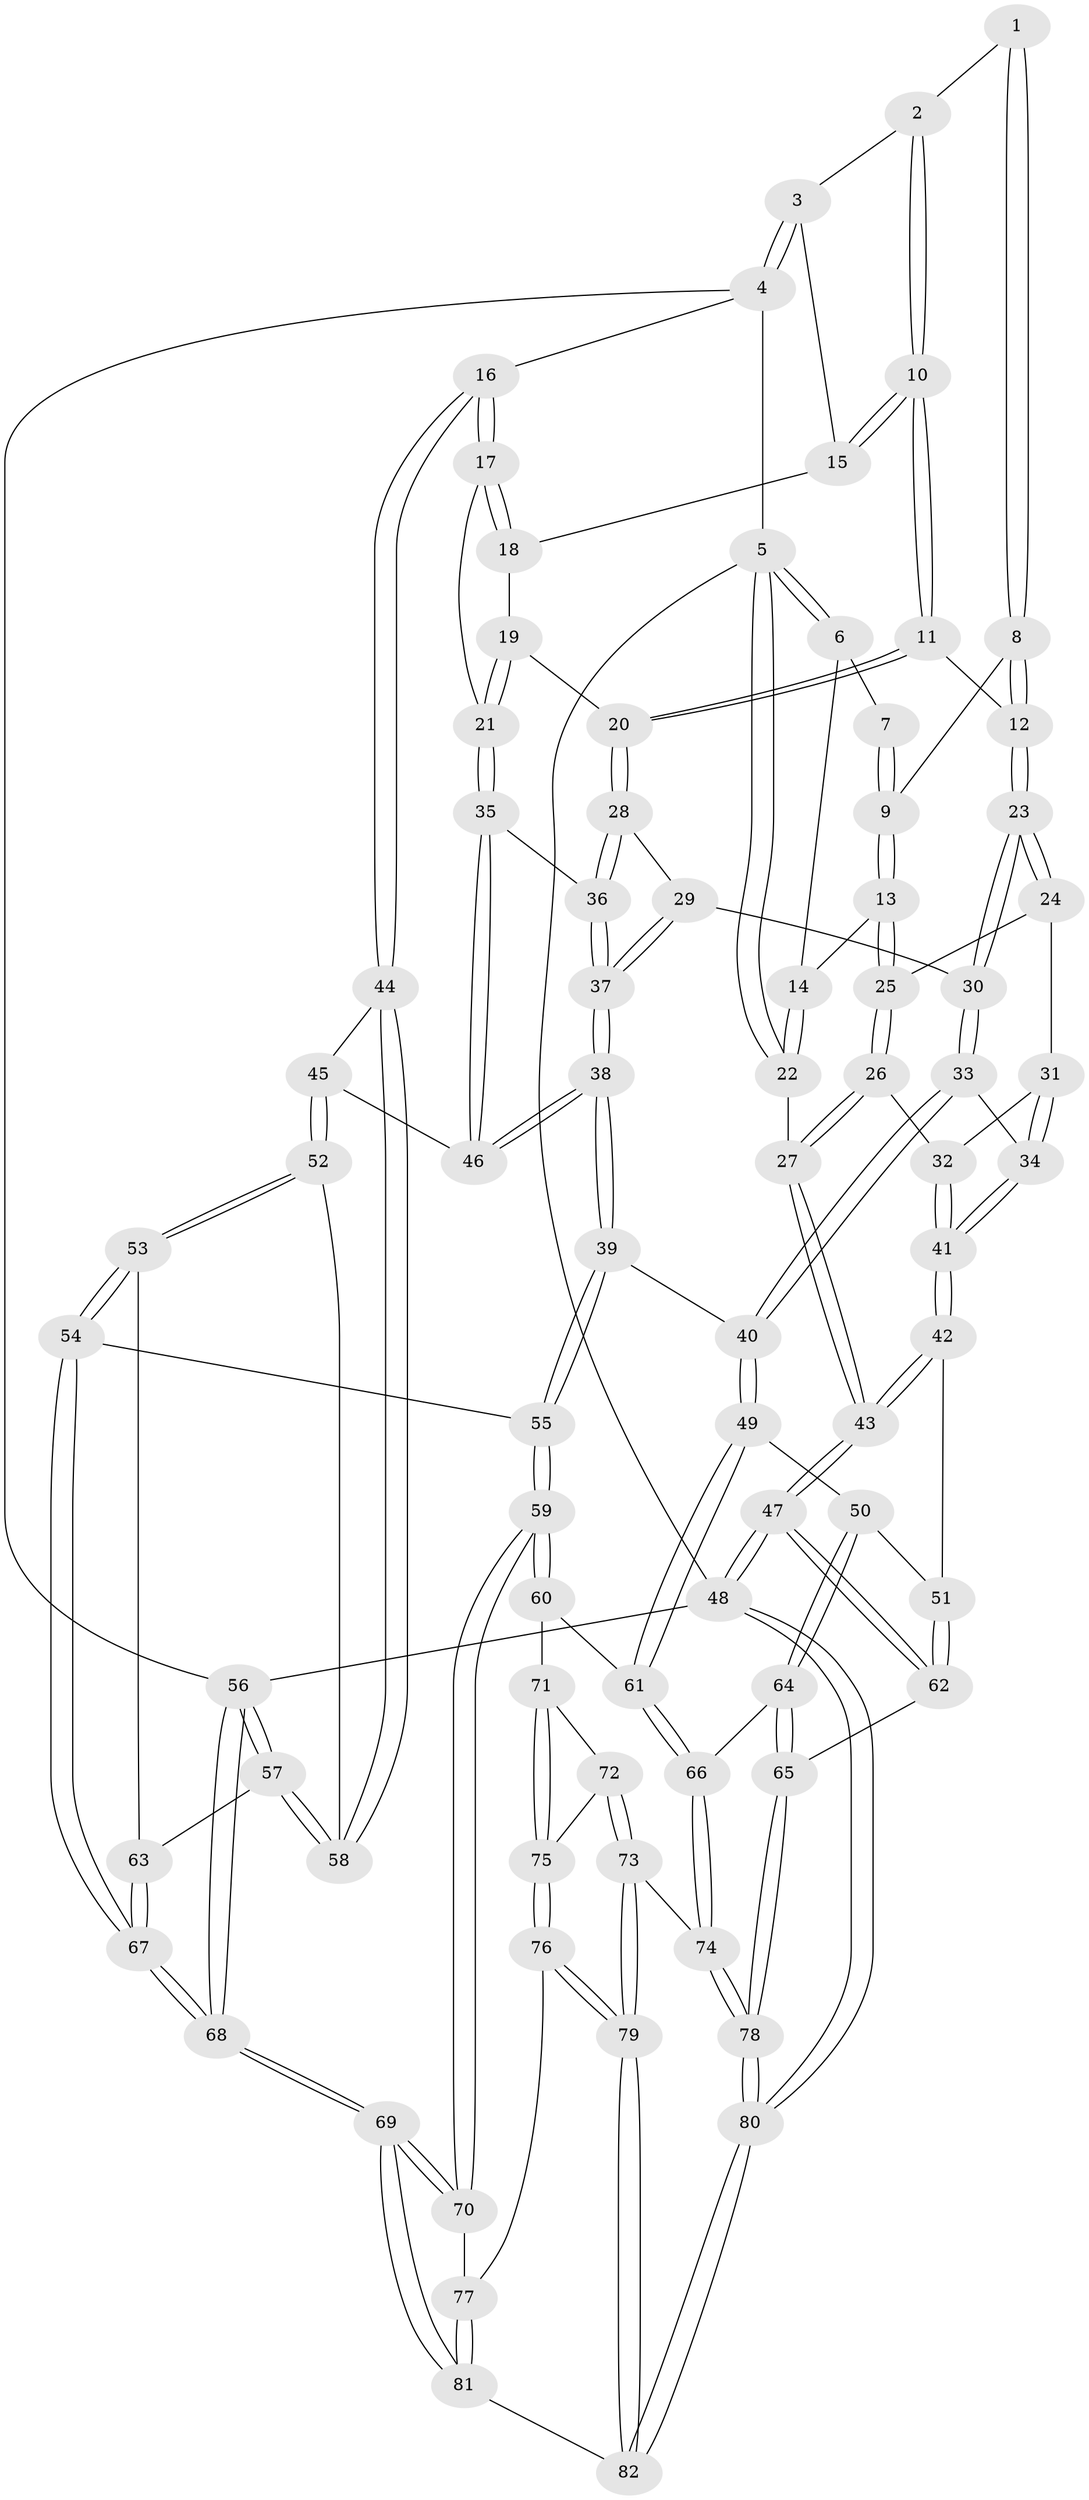 // Generated by graph-tools (version 1.1) at 2025/11/02/27/25 16:11:52]
// undirected, 82 vertices, 202 edges
graph export_dot {
graph [start="1"]
  node [color=gray90,style=filled];
  1 [pos="+0.5794163842814839+0"];
  2 [pos="+0.750976724206008+0"];
  3 [pos="+0.7789396846775387+0"];
  4 [pos="+1+0"];
  5 [pos="+0+0"];
  6 [pos="+0.18432887797726008+0"];
  7 [pos="+0.2174748313900079+0"];
  8 [pos="+0.4832604777482302+0.18684241934518062"];
  9 [pos="+0.4479201663253916+0.17913629728872954"];
  10 [pos="+0.6028138128574124+0.2236277399962558"];
  11 [pos="+0.594093707775245+0.23531067255603955"];
  12 [pos="+0.48948573340115725+0.19418229679449894"];
  13 [pos="+0.24640412084590887+0.2055085940244546"];
  14 [pos="+0.2409467066901067+0.1905839332524974"];
  15 [pos="+0.7495422282842362+0.10124746402626711"];
  16 [pos="+1+0.18467045713107239"];
  17 [pos="+1+0.24053727936471272"];
  18 [pos="+0.7614795447837938+0.12171284336028833"];
  19 [pos="+0.7786459007014941+0.24083289123519058"];
  20 [pos="+0.6392333981544959+0.2888976961660325"];
  21 [pos="+1+0.27166652824087895"];
  22 [pos="+0+0"];
  23 [pos="+0.4158256180303106+0.37922296322007515"];
  24 [pos="+0.27604118698886926+0.3396323753203584"];
  25 [pos="+0.22132826643001613+0.25480209098938983"];
  26 [pos="+0.09538536924075727+0.3111640099801783"];
  27 [pos="+0+0.3080500618157721"];
  28 [pos="+0.6476064290576663+0.35470062038343764"];
  29 [pos="+0.43588322385668277+0.40153301179900325"];
  30 [pos="+0.41780963062540877+0.38534936074971793"];
  31 [pos="+0.27453806029980865+0.3518445044134069"];
  32 [pos="+0.16629269751790882+0.458261297811987"];
  33 [pos="+0.28031790135804996+0.550091562291225"];
  34 [pos="+0.2791649226695925+0.5498254605806879"];
  35 [pos="+0.798635646378008+0.48597564549883493"];
  36 [pos="+0.6482342517818961+0.35665997165419044"];
  37 [pos="+0.5157041456453055+0.5370002991882008"];
  38 [pos="+0.5116966572432644+0.5921176017360177"];
  39 [pos="+0.49417918758337154+0.6220021495044356"];
  40 [pos="+0.42753635381691+0.6442201996365147"];
  41 [pos="+0.1949726119302931+0.5632625721162695"];
  42 [pos="+0.12735356956491065+0.6113104161365012"];
  43 [pos="+0+0.5582516347079985"];
  44 [pos="+1+0.4896583104335528"];
  45 [pos="+0.8080367622446673+0.5573493176405667"];
  46 [pos="+0.7976276484279522+0.5337006452520262"];
  47 [pos="+0+0.8402853539296451"];
  48 [pos="+0+1"];
  49 [pos="+0.41326773883786344+0.678017602211454"];
  50 [pos="+0.23987371603880017+0.7693358932016734"];
  51 [pos="+0.15152255578092394+0.7030627235749736"];
  52 [pos="+0.8185504601793013+0.6007383740218297"];
  53 [pos="+0.8135122100917976+0.6941923378848821"];
  54 [pos="+0.6785298929576287+0.7625050607970781"];
  55 [pos="+0.6446768947204242+0.7703875687539292"];
  56 [pos="+1+1"];
  57 [pos="+1+0.7115295171604158"];
  58 [pos="+1+0.6073978649694726"];
  59 [pos="+0.6131870580245621+0.8436043070875293"];
  60 [pos="+0.43449458513114814+0.8361729019534069"];
  61 [pos="+0.41313864596858696+0.8119031715297664"];
  62 [pos="+0.08828806112816462+0.8207232761902055"];
  63 [pos="+0.8742758184078566+0.7521032374595451"];
  64 [pos="+0.2564627002097074+0.8695351521805673"];
  65 [pos="+0.15802001747201908+0.9235102565112316"];
  66 [pos="+0.2898029101511845+0.8815709747649694"];
  67 [pos="+0.9066986647305727+1"];
  68 [pos="+0.9539420236906777+1"];
  69 [pos="+0.8620490435729892+1"];
  70 [pos="+0.6132356701238906+0.8775609712533624"];
  71 [pos="+0.43668358468215146+0.8523737353989187"];
  72 [pos="+0.3895012293488679+0.9375627588144193"];
  73 [pos="+0.343254090133827+0.97154234188545"];
  74 [pos="+0.3222099046780174+0.942478661952306"];
  75 [pos="+0.48315809795795844+0.9457635771512717"];
  76 [pos="+0.4925937331102224+0.9568784020818831"];
  77 [pos="+0.4957238284030321+0.959423882104693"];
  78 [pos="+0.10661347873557851+1"];
  79 [pos="+0.34521567445076373+0.9813668914618074"];
  80 [pos="+0+1"];
  81 [pos="+0.5020387357240879+1"];
  82 [pos="+0.3540995098878731+1"];
  1 -- 2;
  1 -- 8;
  1 -- 8;
  2 -- 3;
  2 -- 10;
  2 -- 10;
  3 -- 4;
  3 -- 4;
  3 -- 15;
  4 -- 5;
  4 -- 16;
  4 -- 56;
  5 -- 6;
  5 -- 6;
  5 -- 22;
  5 -- 22;
  5 -- 48;
  6 -- 7;
  6 -- 14;
  7 -- 9;
  7 -- 9;
  8 -- 9;
  8 -- 12;
  8 -- 12;
  9 -- 13;
  9 -- 13;
  10 -- 11;
  10 -- 11;
  10 -- 15;
  10 -- 15;
  11 -- 12;
  11 -- 20;
  11 -- 20;
  12 -- 23;
  12 -- 23;
  13 -- 14;
  13 -- 25;
  13 -- 25;
  14 -- 22;
  14 -- 22;
  15 -- 18;
  16 -- 17;
  16 -- 17;
  16 -- 44;
  16 -- 44;
  17 -- 18;
  17 -- 18;
  17 -- 21;
  18 -- 19;
  19 -- 20;
  19 -- 21;
  19 -- 21;
  20 -- 28;
  20 -- 28;
  21 -- 35;
  21 -- 35;
  22 -- 27;
  23 -- 24;
  23 -- 24;
  23 -- 30;
  23 -- 30;
  24 -- 25;
  24 -- 31;
  25 -- 26;
  25 -- 26;
  26 -- 27;
  26 -- 27;
  26 -- 32;
  27 -- 43;
  27 -- 43;
  28 -- 29;
  28 -- 36;
  28 -- 36;
  29 -- 30;
  29 -- 37;
  29 -- 37;
  30 -- 33;
  30 -- 33;
  31 -- 32;
  31 -- 34;
  31 -- 34;
  32 -- 41;
  32 -- 41;
  33 -- 34;
  33 -- 40;
  33 -- 40;
  34 -- 41;
  34 -- 41;
  35 -- 36;
  35 -- 46;
  35 -- 46;
  36 -- 37;
  36 -- 37;
  37 -- 38;
  37 -- 38;
  38 -- 39;
  38 -- 39;
  38 -- 46;
  38 -- 46;
  39 -- 40;
  39 -- 55;
  39 -- 55;
  40 -- 49;
  40 -- 49;
  41 -- 42;
  41 -- 42;
  42 -- 43;
  42 -- 43;
  42 -- 51;
  43 -- 47;
  43 -- 47;
  44 -- 45;
  44 -- 58;
  44 -- 58;
  45 -- 46;
  45 -- 52;
  45 -- 52;
  47 -- 48;
  47 -- 48;
  47 -- 62;
  47 -- 62;
  48 -- 80;
  48 -- 80;
  48 -- 56;
  49 -- 50;
  49 -- 61;
  49 -- 61;
  50 -- 51;
  50 -- 64;
  50 -- 64;
  51 -- 62;
  51 -- 62;
  52 -- 53;
  52 -- 53;
  52 -- 58;
  53 -- 54;
  53 -- 54;
  53 -- 63;
  54 -- 55;
  54 -- 67;
  54 -- 67;
  55 -- 59;
  55 -- 59;
  56 -- 57;
  56 -- 57;
  56 -- 68;
  56 -- 68;
  57 -- 58;
  57 -- 58;
  57 -- 63;
  59 -- 60;
  59 -- 60;
  59 -- 70;
  59 -- 70;
  60 -- 61;
  60 -- 71;
  61 -- 66;
  61 -- 66;
  62 -- 65;
  63 -- 67;
  63 -- 67;
  64 -- 65;
  64 -- 65;
  64 -- 66;
  65 -- 78;
  65 -- 78;
  66 -- 74;
  66 -- 74;
  67 -- 68;
  67 -- 68;
  68 -- 69;
  68 -- 69;
  69 -- 70;
  69 -- 70;
  69 -- 81;
  69 -- 81;
  70 -- 77;
  71 -- 72;
  71 -- 75;
  71 -- 75;
  72 -- 73;
  72 -- 73;
  72 -- 75;
  73 -- 74;
  73 -- 79;
  73 -- 79;
  74 -- 78;
  74 -- 78;
  75 -- 76;
  75 -- 76;
  76 -- 77;
  76 -- 79;
  76 -- 79;
  77 -- 81;
  77 -- 81;
  78 -- 80;
  78 -- 80;
  79 -- 82;
  79 -- 82;
  80 -- 82;
  80 -- 82;
  81 -- 82;
}
